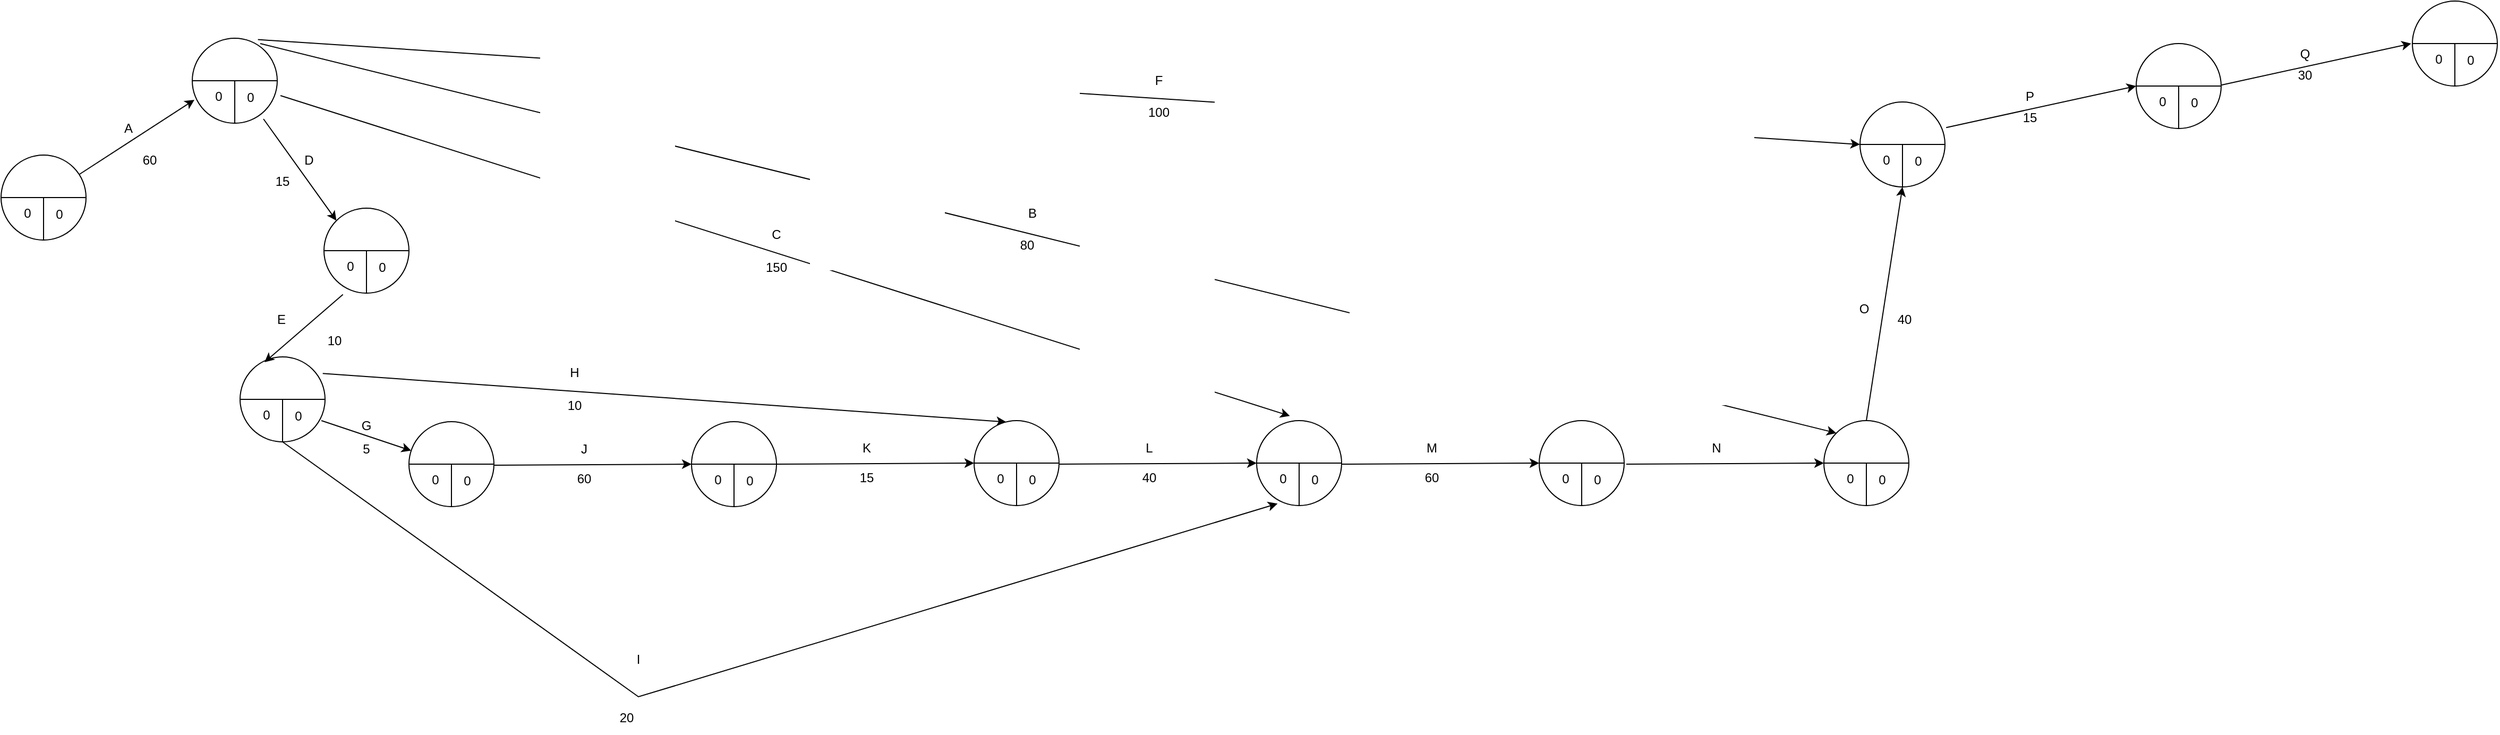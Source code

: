 <mxfile version="20.3.7" type="github">
  <diagram id="kiV2s5ONkKKbXkWyNekI" name="Stránka-1">
    <mxGraphModel dx="1209" dy="1843" grid="1" gridSize="10" guides="1" tooltips="1" connect="1" arrows="1" fold="1" page="1" pageScale="1" pageWidth="827" pageHeight="1169" math="0" shadow="0">
      <root>
        <mxCell id="0" />
        <mxCell id="1" parent="0" />
        <mxCell id="BswMOae0kCLnzjpSVGE6-1" value="" style="ellipse;whiteSpace=wrap;html=1;aspect=fixed;" vertex="1" parent="1">
          <mxGeometry x="210" y="-40" width="80" height="80" as="geometry" />
        </mxCell>
        <mxCell id="BswMOae0kCLnzjpSVGE6-2" value="" style="endArrow=none;html=1;rounded=0;entryX=0;entryY=0.5;entryDx=0;entryDy=0;exitX=1;exitY=0.5;exitDx=0;exitDy=0;" edge="1" parent="1" source="BswMOae0kCLnzjpSVGE6-1" target="BswMOae0kCLnzjpSVGE6-1">
          <mxGeometry width="50" height="50" relative="1" as="geometry">
            <mxPoint x="510" y="220" as="sourcePoint" />
            <mxPoint x="560" y="170" as="targetPoint" />
          </mxGeometry>
        </mxCell>
        <mxCell id="BswMOae0kCLnzjpSVGE6-3" value="" style="endArrow=none;html=1;rounded=0;exitX=0.5;exitY=1;exitDx=0;exitDy=0;" edge="1" parent="1" source="BswMOae0kCLnzjpSVGE6-1">
          <mxGeometry width="50" height="50" relative="1" as="geometry">
            <mxPoint x="510" y="220" as="sourcePoint" />
            <mxPoint x="250" as="targetPoint" />
          </mxGeometry>
        </mxCell>
        <mxCell id="BswMOae0kCLnzjpSVGE6-4" value="0" style="text;html=1;strokeColor=none;fillColor=none;align=center;verticalAlign=middle;whiteSpace=wrap;rounded=0;" vertex="1" parent="1">
          <mxGeometry x="220" width="30" height="30" as="geometry" />
        </mxCell>
        <mxCell id="BswMOae0kCLnzjpSVGE6-5" value="0" style="text;html=1;strokeColor=none;fillColor=none;align=center;verticalAlign=middle;whiteSpace=wrap;rounded=0;" vertex="1" parent="1">
          <mxGeometry x="250" y="1" width="30" height="30" as="geometry" />
        </mxCell>
        <mxCell id="BswMOae0kCLnzjpSVGE6-6" value="" style="ellipse;whiteSpace=wrap;html=1;aspect=fixed;" vertex="1" parent="1">
          <mxGeometry x="30" y="70" width="80" height="80" as="geometry" />
        </mxCell>
        <mxCell id="BswMOae0kCLnzjpSVGE6-7" value="" style="endArrow=none;html=1;rounded=0;entryX=0;entryY=0.5;entryDx=0;entryDy=0;exitX=1;exitY=0.5;exitDx=0;exitDy=0;" edge="1" parent="1" source="BswMOae0kCLnzjpSVGE6-6" target="BswMOae0kCLnzjpSVGE6-6">
          <mxGeometry width="50" height="50" relative="1" as="geometry">
            <mxPoint x="330" y="330" as="sourcePoint" />
            <mxPoint x="380" y="280" as="targetPoint" />
          </mxGeometry>
        </mxCell>
        <mxCell id="BswMOae0kCLnzjpSVGE6-8" value="" style="endArrow=none;html=1;rounded=0;exitX=0.5;exitY=1;exitDx=0;exitDy=0;" edge="1" parent="1" source="BswMOae0kCLnzjpSVGE6-6">
          <mxGeometry width="50" height="50" relative="1" as="geometry">
            <mxPoint x="330" y="330" as="sourcePoint" />
            <mxPoint x="70" y="110" as="targetPoint" />
          </mxGeometry>
        </mxCell>
        <mxCell id="BswMOae0kCLnzjpSVGE6-9" value="0" style="text;html=1;strokeColor=none;fillColor=none;align=center;verticalAlign=middle;whiteSpace=wrap;rounded=0;" vertex="1" parent="1">
          <mxGeometry x="40" y="110" width="30" height="30" as="geometry" />
        </mxCell>
        <mxCell id="BswMOae0kCLnzjpSVGE6-10" value="0" style="text;html=1;strokeColor=none;fillColor=none;align=center;verticalAlign=middle;whiteSpace=wrap;rounded=0;" vertex="1" parent="1">
          <mxGeometry x="70" y="111" width="30" height="30" as="geometry" />
        </mxCell>
        <mxCell id="BswMOae0kCLnzjpSVGE6-11" value="" style="endArrow=classic;html=1;rounded=0;entryX=0.025;entryY=0.725;entryDx=0;entryDy=0;entryPerimeter=0;" edge="1" parent="1" source="BswMOae0kCLnzjpSVGE6-6" target="BswMOae0kCLnzjpSVGE6-1">
          <mxGeometry width="50" height="50" relative="1" as="geometry">
            <mxPoint x="310" y="150" as="sourcePoint" />
            <mxPoint x="360" y="100" as="targetPoint" />
          </mxGeometry>
        </mxCell>
        <mxCell id="BswMOae0kCLnzjpSVGE6-12" value="A" style="text;html=1;strokeColor=none;fillColor=none;align=center;verticalAlign=middle;whiteSpace=wrap;rounded=0;" vertex="1" parent="1">
          <mxGeometry x="120" y="30" width="60" height="30" as="geometry" />
        </mxCell>
        <mxCell id="BswMOae0kCLnzjpSVGE6-13" value="60" style="text;html=1;strokeColor=none;fillColor=none;align=center;verticalAlign=middle;whiteSpace=wrap;rounded=0;" vertex="1" parent="1">
          <mxGeometry x="140" y="60" width="60" height="30" as="geometry" />
        </mxCell>
        <mxCell id="BswMOae0kCLnzjpSVGE6-14" value="" style="endArrow=classic;html=1;rounded=0;entryX=0;entryY=0;entryDx=0;entryDy=0;exitX=0.8;exitY=0.063;exitDx=0;exitDy=0;exitPerimeter=0;" edge="1" parent="1" source="BswMOae0kCLnzjpSVGE6-1" target="BswMOae0kCLnzjpSVGE6-82">
          <mxGeometry width="50" height="50" relative="1" as="geometry">
            <mxPoint x="280.0" y="-19.75" as="sourcePoint" />
            <mxPoint x="319" y="-160" as="targetPoint" />
          </mxGeometry>
        </mxCell>
        <mxCell id="BswMOae0kCLnzjpSVGE6-15" value="B" style="text;html=1;strokeColor=none;fillColor=none;align=center;verticalAlign=middle;whiteSpace=wrap;rounded=0;" vertex="1" parent="1">
          <mxGeometry x="971" y="110" width="60" height="30" as="geometry" />
        </mxCell>
        <mxCell id="BswMOae0kCLnzjpSVGE6-16" value="80" style="text;html=1;strokeColor=none;fillColor=none;align=center;verticalAlign=middle;whiteSpace=wrap;rounded=0;" vertex="1" parent="1">
          <mxGeometry x="966" y="140" width="60" height="30" as="geometry" />
        </mxCell>
        <mxCell id="BswMOae0kCLnzjpSVGE6-17" value="" style="endArrow=classic;html=1;rounded=0;exitX=1.038;exitY=0.675;exitDx=0;exitDy=0;exitPerimeter=0;entryX=0.391;entryY=-0.055;entryDx=0;entryDy=0;entryPerimeter=0;" edge="1" parent="1" source="BswMOae0kCLnzjpSVGE6-1" target="BswMOae0kCLnzjpSVGE6-66">
          <mxGeometry width="50" height="50" relative="1" as="geometry">
            <mxPoint x="290.0" y="-9.75" as="sourcePoint" />
            <mxPoint x="390" y="20" as="targetPoint" />
          </mxGeometry>
        </mxCell>
        <mxCell id="BswMOae0kCLnzjpSVGE6-18" value="C" style="text;html=1;strokeColor=none;fillColor=none;align=center;verticalAlign=middle;whiteSpace=wrap;rounded=0;" vertex="1" parent="1">
          <mxGeometry x="730" y="130" width="60" height="30" as="geometry" />
        </mxCell>
        <mxCell id="BswMOae0kCLnzjpSVGE6-19" value="150" style="text;html=1;strokeColor=none;fillColor=none;align=center;verticalAlign=middle;whiteSpace=wrap;rounded=0;" vertex="1" parent="1">
          <mxGeometry x="730" y="161" width="60" height="30" as="geometry" />
        </mxCell>
        <mxCell id="BswMOae0kCLnzjpSVGE6-20" value="" style="ellipse;whiteSpace=wrap;html=1;aspect=fixed;" vertex="1" parent="1">
          <mxGeometry x="334" y="120" width="80" height="80" as="geometry" />
        </mxCell>
        <mxCell id="BswMOae0kCLnzjpSVGE6-21" value="" style="endArrow=none;html=1;rounded=0;entryX=0;entryY=0.5;entryDx=0;entryDy=0;exitX=1;exitY=0.5;exitDx=0;exitDy=0;" edge="1" parent="1" source="BswMOae0kCLnzjpSVGE6-20" target="BswMOae0kCLnzjpSVGE6-20">
          <mxGeometry width="50" height="50" relative="1" as="geometry">
            <mxPoint x="634" y="380" as="sourcePoint" />
            <mxPoint x="684" y="330" as="targetPoint" />
          </mxGeometry>
        </mxCell>
        <mxCell id="BswMOae0kCLnzjpSVGE6-22" value="" style="endArrow=none;html=1;rounded=0;exitX=0.5;exitY=1;exitDx=0;exitDy=0;" edge="1" parent="1" source="BswMOae0kCLnzjpSVGE6-20">
          <mxGeometry width="50" height="50" relative="1" as="geometry">
            <mxPoint x="634" y="380" as="sourcePoint" />
            <mxPoint x="374" y="160" as="targetPoint" />
          </mxGeometry>
        </mxCell>
        <mxCell id="BswMOae0kCLnzjpSVGE6-23" value="0" style="text;html=1;strokeColor=none;fillColor=none;align=center;verticalAlign=middle;whiteSpace=wrap;rounded=0;" vertex="1" parent="1">
          <mxGeometry x="344" y="160" width="30" height="30" as="geometry" />
        </mxCell>
        <mxCell id="BswMOae0kCLnzjpSVGE6-24" value="0" style="text;html=1;strokeColor=none;fillColor=none;align=center;verticalAlign=middle;whiteSpace=wrap;rounded=0;" vertex="1" parent="1">
          <mxGeometry x="374" y="161" width="30" height="30" as="geometry" />
        </mxCell>
        <mxCell id="BswMOae0kCLnzjpSVGE6-25" value="" style="endArrow=classic;html=1;rounded=0;entryX=0;entryY=0;entryDx=0;entryDy=0;exitX=0.838;exitY=0.95;exitDx=0;exitDy=0;exitPerimeter=0;" edge="1" parent="1" source="BswMOae0kCLnzjpSVGE6-1" target="BswMOae0kCLnzjpSVGE6-20">
          <mxGeometry width="50" height="50" relative="1" as="geometry">
            <mxPoint x="290.0" y="-9.75" as="sourcePoint" />
            <mxPoint x="384" y="-90" as="targetPoint" />
          </mxGeometry>
        </mxCell>
        <mxCell id="BswMOae0kCLnzjpSVGE6-26" value="D" style="text;html=1;strokeColor=none;fillColor=none;align=center;verticalAlign=middle;whiteSpace=wrap;rounded=0;" vertex="1" parent="1">
          <mxGeometry x="290" y="60" width="60" height="30" as="geometry" />
        </mxCell>
        <mxCell id="BswMOae0kCLnzjpSVGE6-27" value="15" style="text;html=1;strokeColor=none;fillColor=none;align=center;verticalAlign=middle;whiteSpace=wrap;rounded=0;" vertex="1" parent="1">
          <mxGeometry x="265" y="80" width="60" height="30" as="geometry" />
        </mxCell>
        <mxCell id="BswMOae0kCLnzjpSVGE6-28" value="" style="ellipse;whiteSpace=wrap;html=1;aspect=fixed;" vertex="1" parent="1">
          <mxGeometry x="255" y="260" width="80" height="80" as="geometry" />
        </mxCell>
        <mxCell id="BswMOae0kCLnzjpSVGE6-29" value="" style="endArrow=none;html=1;rounded=0;entryX=0;entryY=0.5;entryDx=0;entryDy=0;exitX=1;exitY=0.5;exitDx=0;exitDy=0;" edge="1" parent="1" source="BswMOae0kCLnzjpSVGE6-28" target="BswMOae0kCLnzjpSVGE6-28">
          <mxGeometry width="50" height="50" relative="1" as="geometry">
            <mxPoint x="555" y="520" as="sourcePoint" />
            <mxPoint x="605" y="470" as="targetPoint" />
          </mxGeometry>
        </mxCell>
        <mxCell id="BswMOae0kCLnzjpSVGE6-30" value="" style="endArrow=none;html=1;rounded=0;exitX=0.5;exitY=1;exitDx=0;exitDy=0;" edge="1" parent="1" source="BswMOae0kCLnzjpSVGE6-28">
          <mxGeometry width="50" height="50" relative="1" as="geometry">
            <mxPoint x="555" y="520" as="sourcePoint" />
            <mxPoint x="295" y="300" as="targetPoint" />
          </mxGeometry>
        </mxCell>
        <mxCell id="BswMOae0kCLnzjpSVGE6-31" value="0" style="text;html=1;strokeColor=none;fillColor=none;align=center;verticalAlign=middle;whiteSpace=wrap;rounded=0;" vertex="1" parent="1">
          <mxGeometry x="265" y="300" width="30" height="30" as="geometry" />
        </mxCell>
        <mxCell id="BswMOae0kCLnzjpSVGE6-32" value="0" style="text;html=1;strokeColor=none;fillColor=none;align=center;verticalAlign=middle;whiteSpace=wrap;rounded=0;" vertex="1" parent="1">
          <mxGeometry x="295" y="301" width="30" height="30" as="geometry" />
        </mxCell>
        <mxCell id="BswMOae0kCLnzjpSVGE6-33" value="" style="endArrow=classic;html=1;rounded=0;entryX=0.288;entryY=0.063;entryDx=0;entryDy=0;entryPerimeter=0;exitX=0.223;exitY=1.016;exitDx=0;exitDy=0;exitPerimeter=0;" edge="1" parent="1" source="BswMOae0kCLnzjpSVGE6-20" target="BswMOae0kCLnzjpSVGE6-28">
          <mxGeometry width="50" height="50" relative="1" as="geometry">
            <mxPoint x="250" y="40" as="sourcePoint" />
            <mxPoint x="355.716" y="141.716" as="targetPoint" />
          </mxGeometry>
        </mxCell>
        <mxCell id="BswMOae0kCLnzjpSVGE6-34" value="E" style="text;html=1;strokeColor=none;fillColor=none;align=center;verticalAlign=middle;whiteSpace=wrap;rounded=0;" vertex="1" parent="1">
          <mxGeometry x="264" y="210" width="60" height="30" as="geometry" />
        </mxCell>
        <mxCell id="BswMOae0kCLnzjpSVGE6-35" value="10" style="text;html=1;strokeColor=none;fillColor=none;align=center;verticalAlign=middle;whiteSpace=wrap;rounded=0;" vertex="1" parent="1">
          <mxGeometry x="314" y="230" width="60" height="30" as="geometry" />
        </mxCell>
        <mxCell id="BswMOae0kCLnzjpSVGE6-36" value="" style="ellipse;whiteSpace=wrap;html=1;aspect=fixed;" vertex="1" parent="1">
          <mxGeometry x="414" y="321" width="80" height="80" as="geometry" />
        </mxCell>
        <mxCell id="BswMOae0kCLnzjpSVGE6-37" value="" style="endArrow=none;html=1;rounded=0;entryX=0;entryY=0.5;entryDx=0;entryDy=0;exitX=1;exitY=0.5;exitDx=0;exitDy=0;" edge="1" parent="1" source="BswMOae0kCLnzjpSVGE6-36" target="BswMOae0kCLnzjpSVGE6-36">
          <mxGeometry width="50" height="50" relative="1" as="geometry">
            <mxPoint x="714" y="581" as="sourcePoint" />
            <mxPoint x="764" y="531" as="targetPoint" />
          </mxGeometry>
        </mxCell>
        <mxCell id="BswMOae0kCLnzjpSVGE6-38" value="" style="endArrow=none;html=1;rounded=0;exitX=0.5;exitY=1;exitDx=0;exitDy=0;" edge="1" parent="1" source="BswMOae0kCLnzjpSVGE6-36">
          <mxGeometry width="50" height="50" relative="1" as="geometry">
            <mxPoint x="714" y="581" as="sourcePoint" />
            <mxPoint x="454" y="361" as="targetPoint" />
          </mxGeometry>
        </mxCell>
        <mxCell id="BswMOae0kCLnzjpSVGE6-39" value="0" style="text;html=1;strokeColor=none;fillColor=none;align=center;verticalAlign=middle;whiteSpace=wrap;rounded=0;" vertex="1" parent="1">
          <mxGeometry x="424" y="361" width="30" height="30" as="geometry" />
        </mxCell>
        <mxCell id="BswMOae0kCLnzjpSVGE6-40" value="0" style="text;html=1;strokeColor=none;fillColor=none;align=center;verticalAlign=middle;whiteSpace=wrap;rounded=0;" vertex="1" parent="1">
          <mxGeometry x="454" y="362" width="30" height="30" as="geometry" />
        </mxCell>
        <mxCell id="BswMOae0kCLnzjpSVGE6-41" value="" style="endArrow=classic;html=1;rounded=0;" edge="1" parent="1" target="BswMOae0kCLnzjpSVGE6-36">
          <mxGeometry width="50" height="50" relative="1" as="geometry">
            <mxPoint x="331.57" y="320.0" as="sourcePoint" />
            <mxPoint x="440" y="249.75" as="targetPoint" />
          </mxGeometry>
        </mxCell>
        <mxCell id="BswMOae0kCLnzjpSVGE6-42" value="G" style="text;html=1;strokeColor=none;fillColor=none;align=center;verticalAlign=middle;whiteSpace=wrap;rounded=0;" vertex="1" parent="1">
          <mxGeometry x="344" y="310" width="60" height="30" as="geometry" />
        </mxCell>
        <mxCell id="BswMOae0kCLnzjpSVGE6-43" value="5" style="text;html=1;strokeColor=none;fillColor=none;align=center;verticalAlign=middle;whiteSpace=wrap;rounded=0;" vertex="1" parent="1">
          <mxGeometry x="344" y="332" width="60" height="30" as="geometry" />
        </mxCell>
        <mxCell id="BswMOae0kCLnzjpSVGE6-44" value="" style="endArrow=classic;html=1;rounded=0;entryX=0.377;entryY=0.016;entryDx=0;entryDy=0;entryPerimeter=0;exitX=0.973;exitY=0.195;exitDx=0;exitDy=0;exitPerimeter=0;" edge="1" parent="1" source="BswMOae0kCLnzjpSVGE6-28" target="BswMOae0kCLnzjpSVGE6-58">
          <mxGeometry width="50" height="50" relative="1" as="geometry">
            <mxPoint x="310" y="450" as="sourcePoint" />
            <mxPoint x="360" y="400" as="targetPoint" />
          </mxGeometry>
        </mxCell>
        <mxCell id="BswMOae0kCLnzjpSVGE6-45" value="H" style="text;html=1;strokeColor=none;fillColor=none;align=center;verticalAlign=middle;whiteSpace=wrap;rounded=0;" vertex="1" parent="1">
          <mxGeometry x="540" y="260" width="60" height="30" as="geometry" />
        </mxCell>
        <mxCell id="BswMOae0kCLnzjpSVGE6-46" value="10" style="text;html=1;strokeColor=none;fillColor=none;align=center;verticalAlign=middle;whiteSpace=wrap;rounded=0;" vertex="1" parent="1">
          <mxGeometry x="540" y="291" width="60" height="30" as="geometry" />
        </mxCell>
        <mxCell id="BswMOae0kCLnzjpSVGE6-47" value="" style="endArrow=classic;html=1;rounded=0;entryX=0.246;entryY=0.977;entryDx=0;entryDy=0;entryPerimeter=0;exitX=0.5;exitY=1;exitDx=0;exitDy=0;" edge="1" parent="1" source="BswMOae0kCLnzjpSVGE6-28" target="BswMOae0kCLnzjpSVGE6-66">
          <mxGeometry width="50" height="50" relative="1" as="geometry">
            <mxPoint x="370" y="480" as="sourcePoint" />
            <mxPoint x="470.04" y="660" as="targetPoint" />
            <Array as="points">
              <mxPoint x="630" y="580" />
            </Array>
          </mxGeometry>
        </mxCell>
        <mxCell id="BswMOae0kCLnzjpSVGE6-48" value="I" style="text;html=1;strokeColor=none;fillColor=none;align=center;verticalAlign=middle;whiteSpace=wrap;rounded=0;" vertex="1" parent="1">
          <mxGeometry x="600" y="530" width="60" height="30" as="geometry" />
        </mxCell>
        <mxCell id="BswMOae0kCLnzjpSVGE6-49" value="20" style="text;html=1;strokeColor=none;fillColor=none;align=center;verticalAlign=middle;whiteSpace=wrap;rounded=0;" vertex="1" parent="1">
          <mxGeometry x="589" y="585" width="60" height="30" as="geometry" />
        </mxCell>
        <mxCell id="BswMOae0kCLnzjpSVGE6-50" value="" style="ellipse;whiteSpace=wrap;html=1;aspect=fixed;" vertex="1" parent="1">
          <mxGeometry x="680" y="321" width="80" height="80" as="geometry" />
        </mxCell>
        <mxCell id="BswMOae0kCLnzjpSVGE6-51" value="" style="endArrow=none;html=1;rounded=0;entryX=0;entryY=0.5;entryDx=0;entryDy=0;exitX=1;exitY=0.5;exitDx=0;exitDy=0;" edge="1" parent="1" source="BswMOae0kCLnzjpSVGE6-50" target="BswMOae0kCLnzjpSVGE6-50">
          <mxGeometry width="50" height="50" relative="1" as="geometry">
            <mxPoint x="980" y="581" as="sourcePoint" />
            <mxPoint x="1030" y="531" as="targetPoint" />
          </mxGeometry>
        </mxCell>
        <mxCell id="BswMOae0kCLnzjpSVGE6-52" value="" style="endArrow=none;html=1;rounded=0;exitX=0.5;exitY=1;exitDx=0;exitDy=0;" edge="1" parent="1" source="BswMOae0kCLnzjpSVGE6-50">
          <mxGeometry width="50" height="50" relative="1" as="geometry">
            <mxPoint x="980" y="581" as="sourcePoint" />
            <mxPoint x="720" y="361" as="targetPoint" />
          </mxGeometry>
        </mxCell>
        <mxCell id="BswMOae0kCLnzjpSVGE6-53" value="0" style="text;html=1;strokeColor=none;fillColor=none;align=center;verticalAlign=middle;whiteSpace=wrap;rounded=0;" vertex="1" parent="1">
          <mxGeometry x="690" y="361" width="30" height="30" as="geometry" />
        </mxCell>
        <mxCell id="BswMOae0kCLnzjpSVGE6-54" value="0" style="text;html=1;strokeColor=none;fillColor=none;align=center;verticalAlign=middle;whiteSpace=wrap;rounded=0;" vertex="1" parent="1">
          <mxGeometry x="720" y="362" width="30" height="30" as="geometry" />
        </mxCell>
        <mxCell id="BswMOae0kCLnzjpSVGE6-55" value="" style="endArrow=classic;html=1;rounded=0;entryX=0;entryY=0.5;entryDx=0;entryDy=0;" edge="1" parent="1" target="BswMOae0kCLnzjpSVGE6-50">
          <mxGeometry width="50" height="50" relative="1" as="geometry">
            <mxPoint x="494" y="362" as="sourcePoint" />
            <mxPoint x="544" y="312" as="targetPoint" />
          </mxGeometry>
        </mxCell>
        <mxCell id="BswMOae0kCLnzjpSVGE6-56" value="J" style="text;html=1;strokeColor=none;fillColor=none;align=center;verticalAlign=middle;whiteSpace=wrap;rounded=0;" vertex="1" parent="1">
          <mxGeometry x="549" y="332" width="60" height="30" as="geometry" />
        </mxCell>
        <mxCell id="BswMOae0kCLnzjpSVGE6-57" value="60" style="text;html=1;strokeColor=none;fillColor=none;align=center;verticalAlign=middle;whiteSpace=wrap;rounded=0;" vertex="1" parent="1">
          <mxGeometry x="549" y="360" width="60" height="30" as="geometry" />
        </mxCell>
        <mxCell id="BswMOae0kCLnzjpSVGE6-58" value="" style="ellipse;whiteSpace=wrap;html=1;aspect=fixed;" vertex="1" parent="1">
          <mxGeometry x="946" y="320" width="80" height="80" as="geometry" />
        </mxCell>
        <mxCell id="BswMOae0kCLnzjpSVGE6-59" value="" style="endArrow=none;html=1;rounded=0;entryX=0;entryY=0.5;entryDx=0;entryDy=0;exitX=1;exitY=0.5;exitDx=0;exitDy=0;" edge="1" parent="1" source="BswMOae0kCLnzjpSVGE6-58" target="BswMOae0kCLnzjpSVGE6-58">
          <mxGeometry width="50" height="50" relative="1" as="geometry">
            <mxPoint x="1246" y="580" as="sourcePoint" />
            <mxPoint x="1296" y="530" as="targetPoint" />
          </mxGeometry>
        </mxCell>
        <mxCell id="BswMOae0kCLnzjpSVGE6-60" value="" style="endArrow=none;html=1;rounded=0;exitX=0.5;exitY=1;exitDx=0;exitDy=0;" edge="1" parent="1" source="BswMOae0kCLnzjpSVGE6-58">
          <mxGeometry width="50" height="50" relative="1" as="geometry">
            <mxPoint x="1246" y="580" as="sourcePoint" />
            <mxPoint x="986" y="360" as="targetPoint" />
          </mxGeometry>
        </mxCell>
        <mxCell id="BswMOae0kCLnzjpSVGE6-61" value="0" style="text;html=1;strokeColor=none;fillColor=none;align=center;verticalAlign=middle;whiteSpace=wrap;rounded=0;" vertex="1" parent="1">
          <mxGeometry x="956" y="360" width="30" height="30" as="geometry" />
        </mxCell>
        <mxCell id="BswMOae0kCLnzjpSVGE6-62" value="0" style="text;html=1;strokeColor=none;fillColor=none;align=center;verticalAlign=middle;whiteSpace=wrap;rounded=0;" vertex="1" parent="1">
          <mxGeometry x="986" y="361" width="30" height="30" as="geometry" />
        </mxCell>
        <mxCell id="BswMOae0kCLnzjpSVGE6-63" value="" style="endArrow=classic;html=1;rounded=0;entryX=0;entryY=0.5;entryDx=0;entryDy=0;" edge="1" parent="1" target="BswMOae0kCLnzjpSVGE6-58">
          <mxGeometry width="50" height="50" relative="1" as="geometry">
            <mxPoint x="760" y="361" as="sourcePoint" />
            <mxPoint x="810" y="311" as="targetPoint" />
          </mxGeometry>
        </mxCell>
        <mxCell id="BswMOae0kCLnzjpSVGE6-64" value="K" style="text;html=1;strokeColor=none;fillColor=none;align=center;verticalAlign=middle;whiteSpace=wrap;rounded=0;" vertex="1" parent="1">
          <mxGeometry x="815" y="331" width="60" height="30" as="geometry" />
        </mxCell>
        <mxCell id="BswMOae0kCLnzjpSVGE6-65" value="15" style="text;html=1;strokeColor=none;fillColor=none;align=center;verticalAlign=middle;whiteSpace=wrap;rounded=0;" vertex="1" parent="1">
          <mxGeometry x="815" y="359" width="60" height="30" as="geometry" />
        </mxCell>
        <mxCell id="BswMOae0kCLnzjpSVGE6-66" value="" style="ellipse;whiteSpace=wrap;html=1;aspect=fixed;" vertex="1" parent="1">
          <mxGeometry x="1212" y="320" width="80" height="80" as="geometry" />
        </mxCell>
        <mxCell id="BswMOae0kCLnzjpSVGE6-67" value="" style="endArrow=none;html=1;rounded=0;entryX=0;entryY=0.5;entryDx=0;entryDy=0;exitX=1;exitY=0.5;exitDx=0;exitDy=0;" edge="1" parent="1" source="BswMOae0kCLnzjpSVGE6-66" target="BswMOae0kCLnzjpSVGE6-66">
          <mxGeometry width="50" height="50" relative="1" as="geometry">
            <mxPoint x="1512" y="580" as="sourcePoint" />
            <mxPoint x="1562" y="530" as="targetPoint" />
          </mxGeometry>
        </mxCell>
        <mxCell id="BswMOae0kCLnzjpSVGE6-68" value="" style="endArrow=none;html=1;rounded=0;exitX=0.5;exitY=1;exitDx=0;exitDy=0;" edge="1" parent="1" source="BswMOae0kCLnzjpSVGE6-66">
          <mxGeometry width="50" height="50" relative="1" as="geometry">
            <mxPoint x="1512" y="580" as="sourcePoint" />
            <mxPoint x="1252" y="360" as="targetPoint" />
          </mxGeometry>
        </mxCell>
        <mxCell id="BswMOae0kCLnzjpSVGE6-69" value="0" style="text;html=1;strokeColor=none;fillColor=none;align=center;verticalAlign=middle;whiteSpace=wrap;rounded=0;" vertex="1" parent="1">
          <mxGeometry x="1222" y="360" width="30" height="30" as="geometry" />
        </mxCell>
        <mxCell id="BswMOae0kCLnzjpSVGE6-70" value="0" style="text;html=1;strokeColor=none;fillColor=none;align=center;verticalAlign=middle;whiteSpace=wrap;rounded=0;" vertex="1" parent="1">
          <mxGeometry x="1252" y="361" width="30" height="30" as="geometry" />
        </mxCell>
        <mxCell id="BswMOae0kCLnzjpSVGE6-71" value="" style="endArrow=classic;html=1;rounded=0;entryX=0;entryY=0.5;entryDx=0;entryDy=0;" edge="1" parent="1" target="BswMOae0kCLnzjpSVGE6-66">
          <mxGeometry width="50" height="50" relative="1" as="geometry">
            <mxPoint x="1026" y="361" as="sourcePoint" />
            <mxPoint x="1076" y="311" as="targetPoint" />
          </mxGeometry>
        </mxCell>
        <mxCell id="BswMOae0kCLnzjpSVGE6-72" value="L" style="text;html=1;strokeColor=none;fillColor=none;align=center;verticalAlign=middle;whiteSpace=wrap;rounded=0;" vertex="1" parent="1">
          <mxGeometry x="1081" y="331" width="60" height="30" as="geometry" />
        </mxCell>
        <mxCell id="BswMOae0kCLnzjpSVGE6-73" value="40" style="text;html=1;strokeColor=none;fillColor=none;align=center;verticalAlign=middle;whiteSpace=wrap;rounded=0;" vertex="1" parent="1">
          <mxGeometry x="1081" y="359" width="60" height="30" as="geometry" />
        </mxCell>
        <mxCell id="BswMOae0kCLnzjpSVGE6-74" value="" style="ellipse;whiteSpace=wrap;html=1;aspect=fixed;" vertex="1" parent="1">
          <mxGeometry x="1478" y="320" width="80" height="80" as="geometry" />
        </mxCell>
        <mxCell id="BswMOae0kCLnzjpSVGE6-75" value="" style="endArrow=none;html=1;rounded=0;entryX=0;entryY=0.5;entryDx=0;entryDy=0;exitX=1;exitY=0.5;exitDx=0;exitDy=0;" edge="1" parent="1" source="BswMOae0kCLnzjpSVGE6-74" target="BswMOae0kCLnzjpSVGE6-74">
          <mxGeometry width="50" height="50" relative="1" as="geometry">
            <mxPoint x="1778" y="580" as="sourcePoint" />
            <mxPoint x="1828" y="530" as="targetPoint" />
          </mxGeometry>
        </mxCell>
        <mxCell id="BswMOae0kCLnzjpSVGE6-76" value="" style="endArrow=none;html=1;rounded=0;exitX=0.5;exitY=1;exitDx=0;exitDy=0;" edge="1" parent="1" source="BswMOae0kCLnzjpSVGE6-74">
          <mxGeometry width="50" height="50" relative="1" as="geometry">
            <mxPoint x="1778" y="580" as="sourcePoint" />
            <mxPoint x="1518" y="360" as="targetPoint" />
          </mxGeometry>
        </mxCell>
        <mxCell id="BswMOae0kCLnzjpSVGE6-77" value="0" style="text;html=1;strokeColor=none;fillColor=none;align=center;verticalAlign=middle;whiteSpace=wrap;rounded=0;" vertex="1" parent="1">
          <mxGeometry x="1488" y="360" width="30" height="30" as="geometry" />
        </mxCell>
        <mxCell id="BswMOae0kCLnzjpSVGE6-78" value="0" style="text;html=1;strokeColor=none;fillColor=none;align=center;verticalAlign=middle;whiteSpace=wrap;rounded=0;" vertex="1" parent="1">
          <mxGeometry x="1518" y="361" width="30" height="30" as="geometry" />
        </mxCell>
        <mxCell id="BswMOae0kCLnzjpSVGE6-79" value="" style="endArrow=classic;html=1;rounded=0;entryX=0;entryY=0.5;entryDx=0;entryDy=0;" edge="1" parent="1" target="BswMOae0kCLnzjpSVGE6-74">
          <mxGeometry width="50" height="50" relative="1" as="geometry">
            <mxPoint x="1292" y="361" as="sourcePoint" />
            <mxPoint x="1342" y="311" as="targetPoint" />
          </mxGeometry>
        </mxCell>
        <mxCell id="BswMOae0kCLnzjpSVGE6-80" value="M" style="text;html=1;strokeColor=none;fillColor=none;align=center;verticalAlign=middle;whiteSpace=wrap;rounded=0;" vertex="1" parent="1">
          <mxGeometry x="1347" y="331" width="60" height="30" as="geometry" />
        </mxCell>
        <mxCell id="BswMOae0kCLnzjpSVGE6-81" value="60" style="text;html=1;strokeColor=none;fillColor=none;align=center;verticalAlign=middle;whiteSpace=wrap;rounded=0;" vertex="1" parent="1">
          <mxGeometry x="1347" y="359" width="60" height="30" as="geometry" />
        </mxCell>
        <mxCell id="BswMOae0kCLnzjpSVGE6-82" value="" style="ellipse;whiteSpace=wrap;html=1;aspect=fixed;" vertex="1" parent="1">
          <mxGeometry x="1746" y="320" width="80" height="80" as="geometry" />
        </mxCell>
        <mxCell id="BswMOae0kCLnzjpSVGE6-83" value="" style="endArrow=none;html=1;rounded=0;entryX=0;entryY=0.5;entryDx=0;entryDy=0;exitX=1;exitY=0.5;exitDx=0;exitDy=0;" edge="1" parent="1" source="BswMOae0kCLnzjpSVGE6-82" target="BswMOae0kCLnzjpSVGE6-82">
          <mxGeometry width="50" height="50" relative="1" as="geometry">
            <mxPoint x="2046" y="580" as="sourcePoint" />
            <mxPoint x="2096" y="530" as="targetPoint" />
          </mxGeometry>
        </mxCell>
        <mxCell id="BswMOae0kCLnzjpSVGE6-84" value="" style="endArrow=none;html=1;rounded=0;exitX=0.5;exitY=1;exitDx=0;exitDy=0;" edge="1" parent="1" source="BswMOae0kCLnzjpSVGE6-82">
          <mxGeometry width="50" height="50" relative="1" as="geometry">
            <mxPoint x="2046" y="580" as="sourcePoint" />
            <mxPoint x="1786" y="360" as="targetPoint" />
          </mxGeometry>
        </mxCell>
        <mxCell id="BswMOae0kCLnzjpSVGE6-85" value="0" style="text;html=1;strokeColor=none;fillColor=none;align=center;verticalAlign=middle;whiteSpace=wrap;rounded=0;" vertex="1" parent="1">
          <mxGeometry x="1756" y="360" width="30" height="30" as="geometry" />
        </mxCell>
        <mxCell id="BswMOae0kCLnzjpSVGE6-86" value="0" style="text;html=1;strokeColor=none;fillColor=none;align=center;verticalAlign=middle;whiteSpace=wrap;rounded=0;" vertex="1" parent="1">
          <mxGeometry x="1786" y="361" width="30" height="30" as="geometry" />
        </mxCell>
        <mxCell id="BswMOae0kCLnzjpSVGE6-87" value="" style="endArrow=classic;html=1;rounded=0;entryX=0;entryY=0.5;entryDx=0;entryDy=0;" edge="1" parent="1" target="BswMOae0kCLnzjpSVGE6-82">
          <mxGeometry width="50" height="50" relative="1" as="geometry">
            <mxPoint x="1560" y="361" as="sourcePoint" />
            <mxPoint x="1610" y="311" as="targetPoint" />
          </mxGeometry>
        </mxCell>
        <mxCell id="BswMOae0kCLnzjpSVGE6-88" value="N" style="text;html=1;strokeColor=none;fillColor=none;align=center;verticalAlign=middle;whiteSpace=wrap;rounded=0;" vertex="1" parent="1">
          <mxGeometry x="1615" y="331" width="60" height="30" as="geometry" />
        </mxCell>
        <mxCell id="BswMOae0kCLnzjpSVGE6-89" value="40" style="text;html=1;strokeColor=none;fillColor=none;align=center;verticalAlign=middle;whiteSpace=wrap;rounded=0;" vertex="1" parent="1">
          <mxGeometry x="1792" y="210" width="60" height="30" as="geometry" />
        </mxCell>
        <mxCell id="BswMOae0kCLnzjpSVGE6-90" value="" style="ellipse;whiteSpace=wrap;html=1;aspect=fixed;" vertex="1" parent="1">
          <mxGeometry x="1780" y="20" width="80" height="80" as="geometry" />
        </mxCell>
        <mxCell id="BswMOae0kCLnzjpSVGE6-91" value="" style="endArrow=none;html=1;rounded=0;entryX=0;entryY=0.5;entryDx=0;entryDy=0;exitX=1;exitY=0.5;exitDx=0;exitDy=0;" edge="1" parent="1" source="BswMOae0kCLnzjpSVGE6-90" target="BswMOae0kCLnzjpSVGE6-90">
          <mxGeometry width="50" height="50" relative="1" as="geometry">
            <mxPoint x="2080" y="280" as="sourcePoint" />
            <mxPoint x="2130" y="230" as="targetPoint" />
          </mxGeometry>
        </mxCell>
        <mxCell id="BswMOae0kCLnzjpSVGE6-92" value="" style="endArrow=none;html=1;rounded=0;exitX=0.5;exitY=1;exitDx=0;exitDy=0;" edge="1" parent="1" source="BswMOae0kCLnzjpSVGE6-90">
          <mxGeometry width="50" height="50" relative="1" as="geometry">
            <mxPoint x="2080" y="280" as="sourcePoint" />
            <mxPoint x="1820.0" y="60" as="targetPoint" />
          </mxGeometry>
        </mxCell>
        <mxCell id="BswMOae0kCLnzjpSVGE6-93" value="0" style="text;html=1;strokeColor=none;fillColor=none;align=center;verticalAlign=middle;whiteSpace=wrap;rounded=0;" vertex="1" parent="1">
          <mxGeometry x="1790" y="60" width="30" height="30" as="geometry" />
        </mxCell>
        <mxCell id="BswMOae0kCLnzjpSVGE6-94" value="0" style="text;html=1;strokeColor=none;fillColor=none;align=center;verticalAlign=middle;whiteSpace=wrap;rounded=0;" vertex="1" parent="1">
          <mxGeometry x="1820" y="61" width="30" height="30" as="geometry" />
        </mxCell>
        <mxCell id="BswMOae0kCLnzjpSVGE6-95" value="" style="endArrow=classic;html=1;rounded=0;exitX=0.5;exitY=0;exitDx=0;exitDy=0;" edge="1" parent="1" source="BswMOae0kCLnzjpSVGE6-82">
          <mxGeometry width="50" height="50" relative="1" as="geometry">
            <mxPoint x="1570" y="371" as="sourcePoint" />
            <mxPoint x="1820" y="100" as="targetPoint" />
          </mxGeometry>
        </mxCell>
        <mxCell id="BswMOae0kCLnzjpSVGE6-96" value="O" style="text;html=1;strokeColor=none;fillColor=none;align=center;verticalAlign=middle;whiteSpace=wrap;rounded=0;" vertex="1" parent="1">
          <mxGeometry x="1754" y="200" width="60" height="30" as="geometry" />
        </mxCell>
        <mxCell id="BswMOae0kCLnzjpSVGE6-97" value="" style="endArrow=classic;html=1;rounded=0;exitX=0.773;exitY=0.016;exitDx=0;exitDy=0;exitPerimeter=0;entryX=0;entryY=0.5;entryDx=0;entryDy=0;" edge="1" parent="1" source="BswMOae0kCLnzjpSVGE6-1" target="BswMOae0kCLnzjpSVGE6-90">
          <mxGeometry width="50" height="50" relative="1" as="geometry">
            <mxPoint x="870" y="200" as="sourcePoint" />
            <mxPoint x="1666.0" y="-240" as="targetPoint" />
          </mxGeometry>
        </mxCell>
        <mxCell id="BswMOae0kCLnzjpSVGE6-98" value="F" style="text;html=1;strokeColor=none;fillColor=none;align=center;verticalAlign=middle;whiteSpace=wrap;rounded=0;" vertex="1" parent="1">
          <mxGeometry x="1090" y="-15" width="60" height="30" as="geometry" />
        </mxCell>
        <mxCell id="BswMOae0kCLnzjpSVGE6-99" value="100" style="text;html=1;strokeColor=none;fillColor=none;align=center;verticalAlign=middle;whiteSpace=wrap;rounded=0;" vertex="1" parent="1">
          <mxGeometry x="1090" y="15" width="60" height="30" as="geometry" />
        </mxCell>
        <mxCell id="BswMOae0kCLnzjpSVGE6-100" value="" style="ellipse;whiteSpace=wrap;html=1;aspect=fixed;" vertex="1" parent="1">
          <mxGeometry x="2040" y="-35" width="80" height="80" as="geometry" />
        </mxCell>
        <mxCell id="BswMOae0kCLnzjpSVGE6-101" value="" style="endArrow=none;html=1;rounded=0;entryX=0;entryY=0.5;entryDx=0;entryDy=0;exitX=1;exitY=0.5;exitDx=0;exitDy=0;" edge="1" parent="1" source="BswMOae0kCLnzjpSVGE6-100" target="BswMOae0kCLnzjpSVGE6-100">
          <mxGeometry width="50" height="50" relative="1" as="geometry">
            <mxPoint x="2340" y="225" as="sourcePoint" />
            <mxPoint x="2390" y="175" as="targetPoint" />
          </mxGeometry>
        </mxCell>
        <mxCell id="BswMOae0kCLnzjpSVGE6-102" value="" style="endArrow=none;html=1;rounded=0;exitX=0.5;exitY=1;exitDx=0;exitDy=0;" edge="1" parent="1" source="BswMOae0kCLnzjpSVGE6-100">
          <mxGeometry width="50" height="50" relative="1" as="geometry">
            <mxPoint x="2340" y="225" as="sourcePoint" />
            <mxPoint x="2080.0" y="5" as="targetPoint" />
          </mxGeometry>
        </mxCell>
        <mxCell id="BswMOae0kCLnzjpSVGE6-103" value="0" style="text;html=1;strokeColor=none;fillColor=none;align=center;verticalAlign=middle;whiteSpace=wrap;rounded=0;" vertex="1" parent="1">
          <mxGeometry x="2050" y="5" width="30" height="30" as="geometry" />
        </mxCell>
        <mxCell id="BswMOae0kCLnzjpSVGE6-104" value="0" style="text;html=1;strokeColor=none;fillColor=none;align=center;verticalAlign=middle;whiteSpace=wrap;rounded=0;" vertex="1" parent="1">
          <mxGeometry x="2080" y="6" width="30" height="30" as="geometry" />
        </mxCell>
        <mxCell id="BswMOae0kCLnzjpSVGE6-105" value="" style="endArrow=classic;html=1;rounded=0;entryX=0;entryY=0.5;entryDx=0;entryDy=0;exitX=1.014;exitY=0.301;exitDx=0;exitDy=0;exitPerimeter=0;" edge="1" parent="1" source="BswMOae0kCLnzjpSVGE6-90" target="BswMOae0kCLnzjpSVGE6-100">
          <mxGeometry width="50" height="50" relative="1" as="geometry">
            <mxPoint x="1790" y="-70" as="sourcePoint" />
            <mxPoint x="1840" y="-120" as="targetPoint" />
          </mxGeometry>
        </mxCell>
        <mxCell id="BswMOae0kCLnzjpSVGE6-106" value="P" style="text;html=1;strokeColor=none;fillColor=none;align=center;verticalAlign=middle;whiteSpace=wrap;rounded=0;" vertex="1" parent="1">
          <mxGeometry x="1910" width="60" height="30" as="geometry" />
        </mxCell>
        <mxCell id="BswMOae0kCLnzjpSVGE6-107" value="15" style="text;html=1;strokeColor=none;fillColor=none;align=center;verticalAlign=middle;whiteSpace=wrap;rounded=0;" vertex="1" parent="1">
          <mxGeometry x="1910" y="20" width="60" height="30" as="geometry" />
        </mxCell>
        <mxCell id="BswMOae0kCLnzjpSVGE6-108" value="" style="ellipse;whiteSpace=wrap;html=1;aspect=fixed;" vertex="1" parent="1">
          <mxGeometry x="2300" y="-75" width="80" height="80" as="geometry" />
        </mxCell>
        <mxCell id="BswMOae0kCLnzjpSVGE6-109" value="" style="endArrow=none;html=1;rounded=0;entryX=0;entryY=0.5;entryDx=0;entryDy=0;exitX=1;exitY=0.5;exitDx=0;exitDy=0;" edge="1" parent="1" source="BswMOae0kCLnzjpSVGE6-108" target="BswMOae0kCLnzjpSVGE6-108">
          <mxGeometry width="50" height="50" relative="1" as="geometry">
            <mxPoint x="2600" y="185" as="sourcePoint" />
            <mxPoint x="2650" y="135" as="targetPoint" />
          </mxGeometry>
        </mxCell>
        <mxCell id="BswMOae0kCLnzjpSVGE6-110" value="" style="endArrow=none;html=1;rounded=0;exitX=0.5;exitY=1;exitDx=0;exitDy=0;" edge="1" parent="1" source="BswMOae0kCLnzjpSVGE6-108">
          <mxGeometry width="50" height="50" relative="1" as="geometry">
            <mxPoint x="2600" y="185" as="sourcePoint" />
            <mxPoint x="2340" y="-35" as="targetPoint" />
          </mxGeometry>
        </mxCell>
        <mxCell id="BswMOae0kCLnzjpSVGE6-111" value="0" style="text;html=1;strokeColor=none;fillColor=none;align=center;verticalAlign=middle;whiteSpace=wrap;rounded=0;" vertex="1" parent="1">
          <mxGeometry x="2310" y="-35" width="30" height="30" as="geometry" />
        </mxCell>
        <mxCell id="BswMOae0kCLnzjpSVGE6-112" value="0" style="text;html=1;strokeColor=none;fillColor=none;align=center;verticalAlign=middle;whiteSpace=wrap;rounded=0;" vertex="1" parent="1">
          <mxGeometry x="2340" y="-34" width="30" height="30" as="geometry" />
        </mxCell>
        <mxCell id="BswMOae0kCLnzjpSVGE6-113" value="" style="endArrow=classic;html=1;rounded=0;entryX=0;entryY=0.5;entryDx=0;entryDy=0;exitX=1.014;exitY=0.301;exitDx=0;exitDy=0;exitPerimeter=0;" edge="1" parent="1">
          <mxGeometry width="50" height="50" relative="1" as="geometry">
            <mxPoint x="2120.0" y="4.08" as="sourcePoint" />
            <mxPoint x="2298.88" y="-35" as="targetPoint" />
          </mxGeometry>
        </mxCell>
        <mxCell id="BswMOae0kCLnzjpSVGE6-114" value="Q" style="text;html=1;strokeColor=none;fillColor=none;align=center;verticalAlign=middle;whiteSpace=wrap;rounded=0;" vertex="1" parent="1">
          <mxGeometry x="2168.88" y="-40" width="60" height="30" as="geometry" />
        </mxCell>
        <mxCell id="BswMOae0kCLnzjpSVGE6-115" value="30" style="text;html=1;strokeColor=none;fillColor=none;align=center;verticalAlign=middle;whiteSpace=wrap;rounded=0;" vertex="1" parent="1">
          <mxGeometry x="2168.88" y="-20" width="60" height="30" as="geometry" />
        </mxCell>
      </root>
    </mxGraphModel>
  </diagram>
</mxfile>
